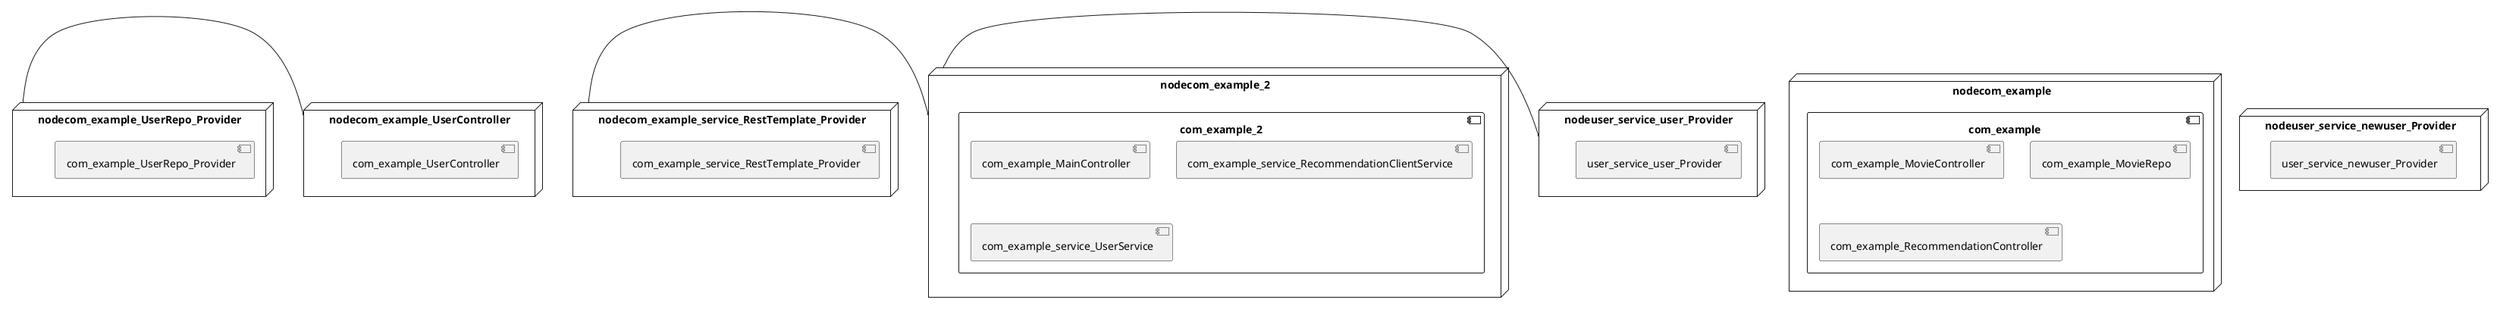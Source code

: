 @startuml
skinparam fixCircleLabelOverlapping true
skinparam componentStyle uml2
node nodecom_example {
component com_example {
[com_example_MovieController] [[mdeket-spring-cloud-movie-recommendation.system#_JnteR41kEe-a-OVTuGcE6g]]
[com_example_MovieRepo] [[mdeket-spring-cloud-movie-recommendation.system#_JnteR41kEe-a-OVTuGcE6g]]
[com_example_RecommendationController] [[mdeket-spring-cloud-movie-recommendation.system#_JnteR41kEe-a-OVTuGcE6g]]
}
}
node nodecom_example_2 {
component com_example_2 {
[com_example_MainController] [[mdeket-spring-cloud-movie-recommendation.system#_JnteR41kEe-a-OVTuGcE6g]]
[com_example_service_RecommendationClientService] [[mdeket-spring-cloud-movie-recommendation.system#_JnteR41kEe-a-OVTuGcE6g]]
[com_example_service_UserService] [[mdeket-spring-cloud-movie-recommendation.system#_JnteR41kEe-a-OVTuGcE6g]]
}
}
node nodecom_example_UserController {
[com_example_UserController] [[mdeket-spring-cloud-movie-recommendation.system#_JnteR41kEe-a-OVTuGcE6g]]
}
node nodecom_example_UserRepo_Provider {
[com_example_UserRepo_Provider] [[mdeket-spring-cloud-movie-recommendation.system#_JnteR41kEe-a-OVTuGcE6g]]
}
node nodecom_example_service_RestTemplate_Provider {
[com_example_service_RestTemplate_Provider] [[mdeket-spring-cloud-movie-recommendation.system#_JnteR41kEe-a-OVTuGcE6g]]
}
node nodeuser_service_newuser_Provider {
[user_service_newuser_Provider] [[mdeket-spring-cloud-movie-recommendation.system#_JnteR41kEe-a-OVTuGcE6g]]
}
node nodeuser_service_user_Provider {
[user_service_user_Provider] [[mdeket-spring-cloud-movie-recommendation.system#_JnteR41kEe-a-OVTuGcE6g]]
}
[nodecom_example_UserRepo_Provider] - [nodecom_example_UserController]
[nodecom_example_service_RestTemplate_Provider] - [nodecom_example_2]
[nodeuser_service_user_Provider] - [nodecom_example_2]

@enduml
